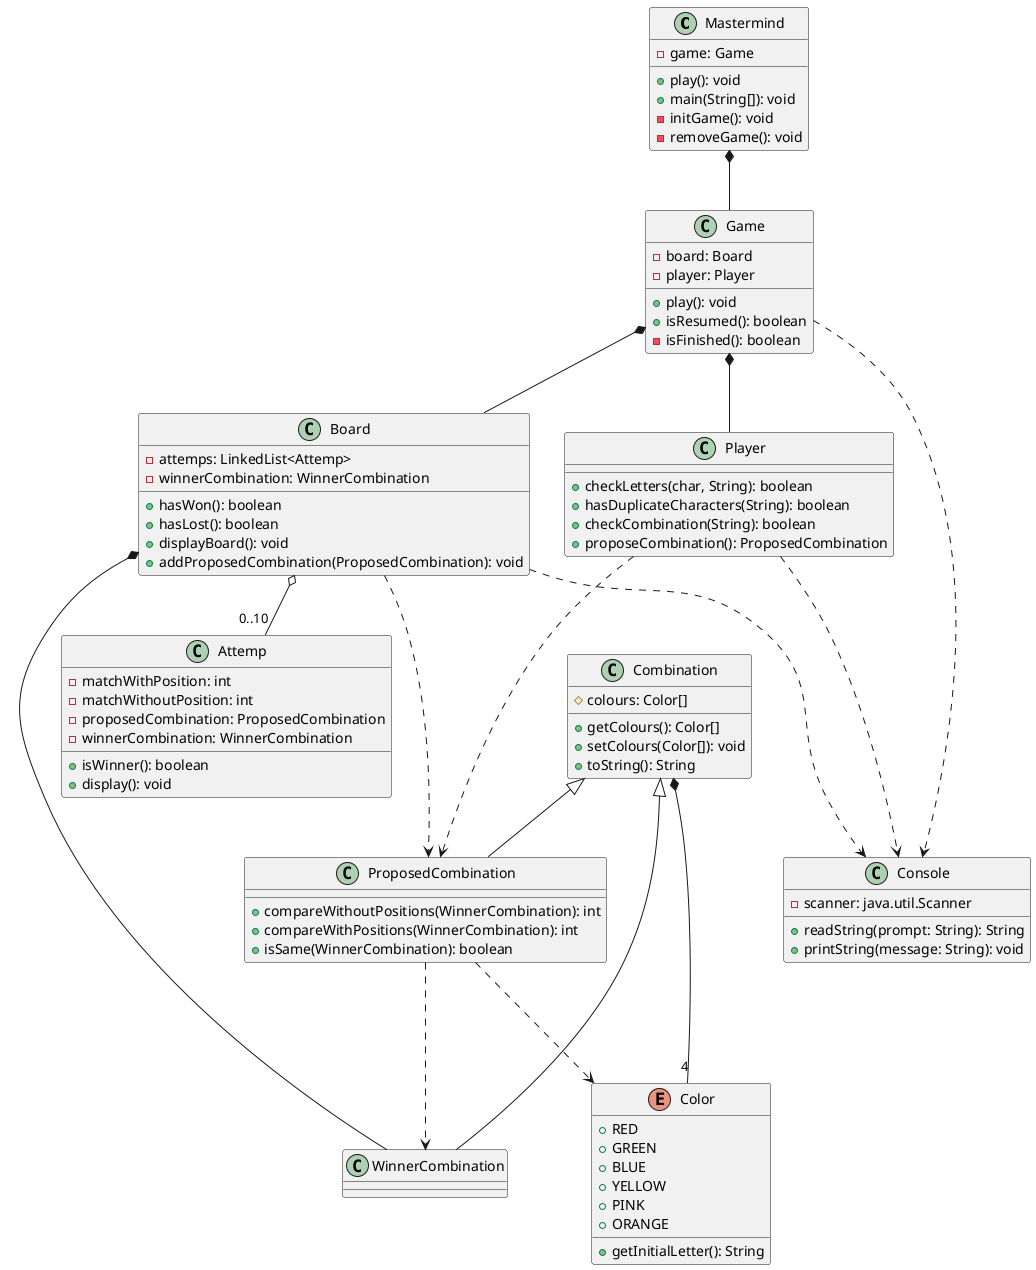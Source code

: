 @startuml Mastermind

class Mastermind {
  - game: Game

  + play(): void
  + main(String[]): void
  - initGame(): void
  - removeGame(): void
}

class Game {
  - board: Board
  - player: Player

  + play(): void
  + isResumed(): boolean
  - isFinished(): boolean

}

class Board {
  - attemps: LinkedList<Attemp>
  - winnerCombination: WinnerCombination

  + hasWon(): boolean
  + hasLost(): boolean
  + displayBoard(): void
  + addProposedCombination(ProposedCombination): void

}

enum Color {
  + RED
  + GREEN
  + BLUE
  + YELLOW
  + PINK
  + ORANGE

  + getInitialLetter(): String
}

class Attemp {
  - matchWithPosition: int  
  - matchWithoutPosition: int
  - proposedCombination: ProposedCombination
  - winnerCombination: WinnerCombination

  + isWinner(): boolean
  + display(): void
}

class Player {
  + checkLetters(char, String): boolean
  + hasDuplicateCharacters(String): boolean
  + checkCombination(String): boolean
  + proposeCombination(): ProposedCombination
}

class Combination {
  # colours: Color[]

  + getColours(): Color[]
  + setColours(Color[]): void
  + toString(): String

}

class WinnerCombination {

}

class ProposedCombination {

  + compareWithoutPositions(WinnerCombination): int
  + compareWithPositions(WinnerCombination): int
  + isSame(WinnerCombination): boolean

}


class Console {
  - scanner: java.util.Scanner

  + readString(prompt: String): String
  + printString(message: String): void
}

Mastermind *-down- Game

Game *-down- Board
Game *-down- Player
Game -.-> Console

Player -.-> ProposedCombination
Player -.-> Console

Board o-down- "0..10" Attemp
Board -.-> ProposedCombination
Board *-down- WinnerCombination
Board -.-> Console

Combination *-down- "4" Color

WinnerCombination -up-|> Combination

ProposedCombination -.-> WinnerCombination
ProposedCombination -.-> Color
ProposedCombination -up-|> Combination

' Game *-down-> Board
' Game *-down-> Player
' Mastermind *-down-> Game
' Board *--> WinnerCombination
' Board o-down-> "0..10" Attemp
' Attemp *-down-> Result
' Result o-left-> "0..1" Success
' Attemp *-down-> ProposedCombination
' Player --> Board
' Player -.-> Attemp

' WinnerCombination -up-|> Combination
' ProposedCombination -up-|> Combination

@enduml